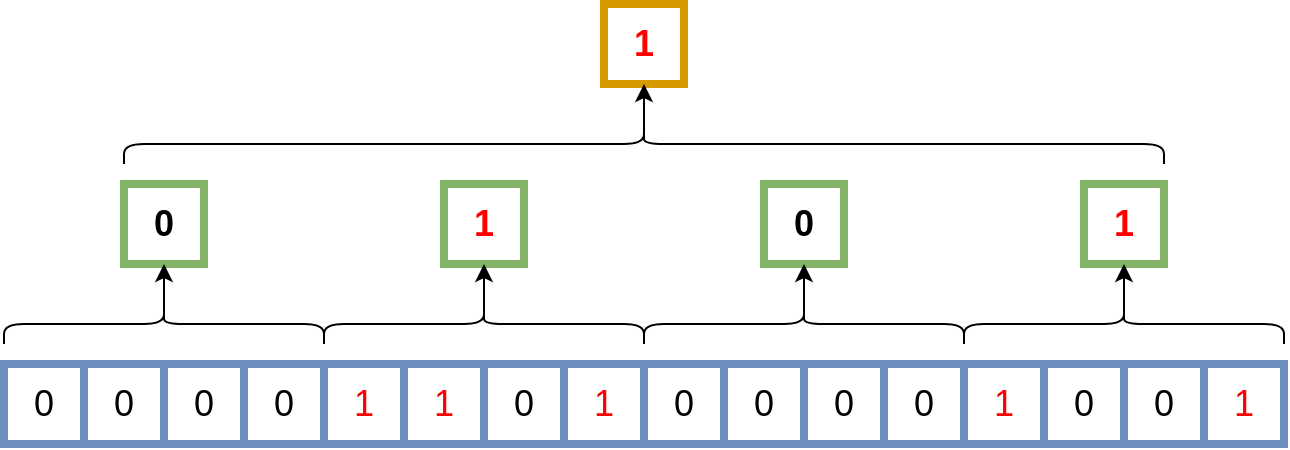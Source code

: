 <mxfile version="24.7.1" type="device">
  <diagram id="2WGy25AUBtk22ILBmXkd" name="Page-1">
    <mxGraphModel dx="989" dy="592" grid="1" gridSize="10" guides="1" tooltips="1" connect="1" arrows="1" fold="1" page="1" pageScale="1" pageWidth="827" pageHeight="1169" math="0" shadow="0">
      <root>
        <mxCell id="0" />
        <mxCell id="1" parent="0" />
        <mxCell id="L83Ct_4AwCxYPiwyGT1B-1" value="1" style="rounded=0;whiteSpace=wrap;html=1;fillColor=none;strokeColor=#d79b00;strokeWidth=4;fontSize=18;fontStyle=1;fontColor=#FF0000;" parent="1" vertex="1">
          <mxGeometry x="380" y="10.0" width="40" height="40" as="geometry" />
        </mxCell>
        <mxCell id="L83Ct_4AwCxYPiwyGT1B-2" value="0" style="rounded=0;whiteSpace=wrap;html=1;fillColor=none;strokeColor=#82b366;strokeWidth=4;fontSize=18;fontStyle=1" parent="1" vertex="1">
          <mxGeometry x="140" y="100.0" width="40" height="40" as="geometry" />
        </mxCell>
        <mxCell id="L83Ct_4AwCxYPiwyGT1B-3" value="1" style="rounded=0;whiteSpace=wrap;html=1;fillColor=none;strokeColor=#82b366;strokeWidth=4;fontSize=18;fontStyle=1;fontColor=#FF0000;" parent="1" vertex="1">
          <mxGeometry x="300" y="100.0" width="40" height="40" as="geometry" />
        </mxCell>
        <mxCell id="L83Ct_4AwCxYPiwyGT1B-4" value="0" style="rounded=0;whiteSpace=wrap;html=1;fillColor=none;strokeColor=#82b366;strokeWidth=4;fontSize=18;fontStyle=1" parent="1" vertex="1">
          <mxGeometry x="460" y="100.0" width="40" height="40" as="geometry" />
        </mxCell>
        <mxCell id="L83Ct_4AwCxYPiwyGT1B-5" value="1" style="rounded=0;whiteSpace=wrap;html=1;fillColor=none;strokeColor=#82b366;strokeWidth=4;fontSize=18;fontStyle=1;fontColor=#FF0000;" parent="1" vertex="1">
          <mxGeometry x="620" y="100.0" width="40" height="40" as="geometry" />
        </mxCell>
        <mxCell id="L83Ct_4AwCxYPiwyGT1B-6" value="0" style="rounded=0;whiteSpace=wrap;html=1;fillColor=none;strokeColor=#6c8ebf;strokeWidth=4;fontSize=18;" parent="1" vertex="1">
          <mxGeometry x="80" y="190.0" width="40" height="40" as="geometry" />
        </mxCell>
        <mxCell id="L83Ct_4AwCxYPiwyGT1B-7" value="0" style="rounded=0;whiteSpace=wrap;html=1;fillColor=none;strokeColor=#6c8ebf;strokeWidth=4;fontSize=18;" parent="1" vertex="1">
          <mxGeometry x="120" y="190.0" width="40" height="40" as="geometry" />
        </mxCell>
        <mxCell id="L83Ct_4AwCxYPiwyGT1B-8" value="0" style="rounded=0;whiteSpace=wrap;html=1;fillColor=none;strokeColor=#6c8ebf;strokeWidth=4;fontSize=18;" parent="1" vertex="1">
          <mxGeometry x="160" y="190.0" width="40" height="40" as="geometry" />
        </mxCell>
        <mxCell id="L83Ct_4AwCxYPiwyGT1B-9" value="0" style="rounded=0;whiteSpace=wrap;html=1;fillColor=none;strokeColor=#6c8ebf;strokeWidth=4;fontSize=18;" parent="1" vertex="1">
          <mxGeometry x="200" y="190.0" width="40" height="40" as="geometry" />
        </mxCell>
        <mxCell id="L83Ct_4AwCxYPiwyGT1B-10" value="1" style="rounded=0;whiteSpace=wrap;html=1;fillColor=none;strokeColor=#6c8ebf;strokeWidth=4;fontSize=18;fontColor=#FF0000;" parent="1" vertex="1">
          <mxGeometry x="240" y="190.0" width="40" height="40" as="geometry" />
        </mxCell>
        <mxCell id="L83Ct_4AwCxYPiwyGT1B-11" value="1" style="rounded=0;whiteSpace=wrap;html=1;fillColor=none;strokeColor=#6c8ebf;strokeWidth=4;fontSize=18;fontColor=#FF0000;" parent="1" vertex="1">
          <mxGeometry x="280" y="190.0" width="40" height="40" as="geometry" />
        </mxCell>
        <mxCell id="L83Ct_4AwCxYPiwyGT1B-12" value="0" style="rounded=0;whiteSpace=wrap;html=1;fillColor=none;strokeColor=#6c8ebf;strokeWidth=4;fontSize=18;" parent="1" vertex="1">
          <mxGeometry x="320" y="190.0" width="40" height="40" as="geometry" />
        </mxCell>
        <mxCell id="L83Ct_4AwCxYPiwyGT1B-14" value="1" style="rounded=0;whiteSpace=wrap;html=1;fillColor=none;strokeColor=#6c8ebf;strokeWidth=4;fontSize=18;fontColor=#FF0000;" parent="1" vertex="1">
          <mxGeometry x="360" y="190.0" width="40" height="40" as="geometry" />
        </mxCell>
        <mxCell id="L83Ct_4AwCxYPiwyGT1B-15" value="0" style="rounded=0;whiteSpace=wrap;html=1;fillColor=none;strokeColor=#6c8ebf;strokeWidth=4;fontSize=18;" parent="1" vertex="1">
          <mxGeometry x="400" y="190.0" width="40" height="40" as="geometry" />
        </mxCell>
        <mxCell id="L83Ct_4AwCxYPiwyGT1B-16" value="0" style="rounded=0;whiteSpace=wrap;html=1;fillColor=none;strokeColor=#6c8ebf;strokeWidth=4;fontSize=18;" parent="1" vertex="1">
          <mxGeometry x="440" y="190.0" width="40" height="40" as="geometry" />
        </mxCell>
        <mxCell id="L83Ct_4AwCxYPiwyGT1B-17" value="0" style="rounded=0;whiteSpace=wrap;html=1;fillColor=none;strokeColor=#6c8ebf;strokeWidth=4;fontSize=18;" parent="1" vertex="1">
          <mxGeometry x="480" y="190.0" width="40" height="40" as="geometry" />
        </mxCell>
        <mxCell id="L83Ct_4AwCxYPiwyGT1B-18" value="0" style="rounded=0;whiteSpace=wrap;html=1;fillColor=none;strokeColor=#6c8ebf;strokeWidth=4;fontSize=18;" parent="1" vertex="1">
          <mxGeometry x="520" y="190.0" width="40" height="40" as="geometry" />
        </mxCell>
        <mxCell id="L83Ct_4AwCxYPiwyGT1B-19" value="1" style="rounded=0;whiteSpace=wrap;html=1;fillColor=none;strokeColor=#6c8ebf;strokeWidth=4;fontSize=18;fontColor=#FF0000;" parent="1" vertex="1">
          <mxGeometry x="560" y="190.0" width="40" height="40" as="geometry" />
        </mxCell>
        <mxCell id="L83Ct_4AwCxYPiwyGT1B-20" value="0" style="rounded=0;whiteSpace=wrap;html=1;fillColor=none;strokeColor=#6c8ebf;strokeWidth=4;fontSize=18;" parent="1" vertex="1">
          <mxGeometry x="600" y="190.0" width="40" height="40" as="geometry" />
        </mxCell>
        <mxCell id="L83Ct_4AwCxYPiwyGT1B-21" value="0" style="rounded=0;whiteSpace=wrap;html=1;fillColor=none;strokeColor=#6c8ebf;strokeWidth=4;fontSize=18;" parent="1" vertex="1">
          <mxGeometry x="640" y="190.0" width="40" height="40" as="geometry" />
        </mxCell>
        <mxCell id="L83Ct_4AwCxYPiwyGT1B-22" value="1" style="rounded=0;whiteSpace=wrap;html=1;fillColor=none;strokeColor=#6c8ebf;strokeWidth=4;fontSize=18;fontColor=#FF0000;" parent="1" vertex="1">
          <mxGeometry x="680" y="190.0" width="40" height="40" as="geometry" />
        </mxCell>
        <mxCell id="akLYsxsd0B85VEAz4jzC-1" value="" style="shape=curlyBracket;whiteSpace=wrap;html=1;rounded=1;flipH=1;labelPosition=right;verticalLabelPosition=middle;align=left;verticalAlign=middle;rotation=-90;" vertex="1" parent="1">
          <mxGeometry x="150" y="90" width="20" height="160" as="geometry" />
        </mxCell>
        <mxCell id="akLYsxsd0B85VEAz4jzC-2" value="" style="shape=curlyBracket;whiteSpace=wrap;html=1;rounded=1;flipH=1;labelPosition=right;verticalLabelPosition=middle;align=left;verticalAlign=middle;rotation=-90;" vertex="1" parent="1">
          <mxGeometry x="310" y="90" width="20" height="160" as="geometry" />
        </mxCell>
        <mxCell id="akLYsxsd0B85VEAz4jzC-3" value="" style="shape=curlyBracket;whiteSpace=wrap;html=1;rounded=1;flipH=1;labelPosition=right;verticalLabelPosition=middle;align=left;verticalAlign=middle;rotation=-90;" vertex="1" parent="1">
          <mxGeometry x="470" y="90" width="20" height="160" as="geometry" />
        </mxCell>
        <mxCell id="akLYsxsd0B85VEAz4jzC-4" value="" style="shape=curlyBracket;whiteSpace=wrap;html=1;rounded=1;flipH=1;labelPosition=right;verticalLabelPosition=middle;align=left;verticalAlign=middle;rotation=-90;" vertex="1" parent="1">
          <mxGeometry x="630" y="90" width="20" height="160" as="geometry" />
        </mxCell>
        <mxCell id="akLYsxsd0B85VEAz4jzC-5" value="" style="endArrow=classic;html=1;rounded=0;exitX=0.1;exitY=0.5;exitDx=0;exitDy=0;exitPerimeter=0;entryX=0.5;entryY=1;entryDx=0;entryDy=0;" edge="1" parent="1" source="akLYsxsd0B85VEAz4jzC-1" target="L83Ct_4AwCxYPiwyGT1B-2">
          <mxGeometry width="50" height="50" relative="1" as="geometry">
            <mxPoint x="360" y="130" as="sourcePoint" />
            <mxPoint x="410" y="80" as="targetPoint" />
          </mxGeometry>
        </mxCell>
        <mxCell id="akLYsxsd0B85VEAz4jzC-6" value="" style="endArrow=classic;html=1;rounded=0;exitX=0.1;exitY=0.5;exitDx=0;exitDy=0;exitPerimeter=0;entryX=0.5;entryY=1;entryDx=0;entryDy=0;" edge="1" parent="1" source="akLYsxsd0B85VEAz4jzC-2" target="L83Ct_4AwCxYPiwyGT1B-3">
          <mxGeometry width="50" height="50" relative="1" as="geometry">
            <mxPoint x="270" y="162" as="sourcePoint" />
            <mxPoint x="270" y="110" as="targetPoint" />
          </mxGeometry>
        </mxCell>
        <mxCell id="akLYsxsd0B85VEAz4jzC-7" value="" style="endArrow=classic;html=1;rounded=0;entryX=0.5;entryY=1;entryDx=0;entryDy=0;exitX=0.1;exitY=0.5;exitDx=0;exitDy=0;exitPerimeter=0;" edge="1" parent="1" source="akLYsxsd0B85VEAz4jzC-3" target="L83Ct_4AwCxYPiwyGT1B-4">
          <mxGeometry width="50" height="50" relative="1" as="geometry">
            <mxPoint x="510" y="130" as="sourcePoint" />
            <mxPoint x="500" y="120" as="targetPoint" />
          </mxGeometry>
        </mxCell>
        <mxCell id="akLYsxsd0B85VEAz4jzC-8" value="" style="endArrow=classic;html=1;rounded=0;exitX=0.1;exitY=0.5;exitDx=0;exitDy=0;exitPerimeter=0;entryX=0.5;entryY=1;entryDx=0;entryDy=0;" edge="1" parent="1" source="akLYsxsd0B85VEAz4jzC-4" target="L83Ct_4AwCxYPiwyGT1B-5">
          <mxGeometry width="50" height="50" relative="1" as="geometry">
            <mxPoint x="590" y="152" as="sourcePoint" />
            <mxPoint x="590" y="100" as="targetPoint" />
          </mxGeometry>
        </mxCell>
        <mxCell id="akLYsxsd0B85VEAz4jzC-9" value="" style="shape=curlyBracket;whiteSpace=wrap;html=1;rounded=1;flipH=1;labelPosition=right;verticalLabelPosition=middle;align=left;verticalAlign=middle;rotation=-90;" vertex="1" parent="1">
          <mxGeometry x="390" y="-180" width="20" height="520" as="geometry" />
        </mxCell>
        <mxCell id="akLYsxsd0B85VEAz4jzC-10" value="" style="endArrow=classic;html=1;rounded=0;exitX=0.1;exitY=0.5;exitDx=0;exitDy=0;exitPerimeter=0;entryX=0.5;entryY=1;entryDx=0;entryDy=0;" edge="1" parent="1" source="akLYsxsd0B85VEAz4jzC-9" target="L83Ct_4AwCxYPiwyGT1B-1">
          <mxGeometry width="50" height="50" relative="1" as="geometry">
            <mxPoint x="600" y="10" as="sourcePoint" />
            <mxPoint x="400" y="-10" as="targetPoint" />
          </mxGeometry>
        </mxCell>
      </root>
    </mxGraphModel>
  </diagram>
</mxfile>
